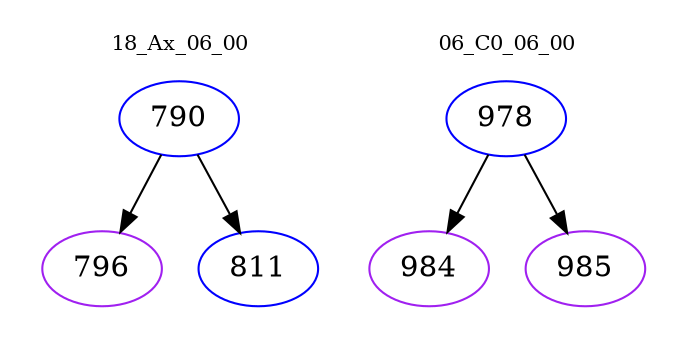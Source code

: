 digraph{
subgraph cluster_0 {
color = white
label = "18_Ax_06_00";
fontsize=10;
T0_790 [label="790", color="blue"]
T0_790 -> T0_796 [color="black"]
T0_796 [label="796", color="purple"]
T0_790 -> T0_811 [color="black"]
T0_811 [label="811", color="blue"]
}
subgraph cluster_1 {
color = white
label = "06_C0_06_00";
fontsize=10;
T1_978 [label="978", color="blue"]
T1_978 -> T1_984 [color="black"]
T1_984 [label="984", color="purple"]
T1_978 -> T1_985 [color="black"]
T1_985 [label="985", color="purple"]
}
}
